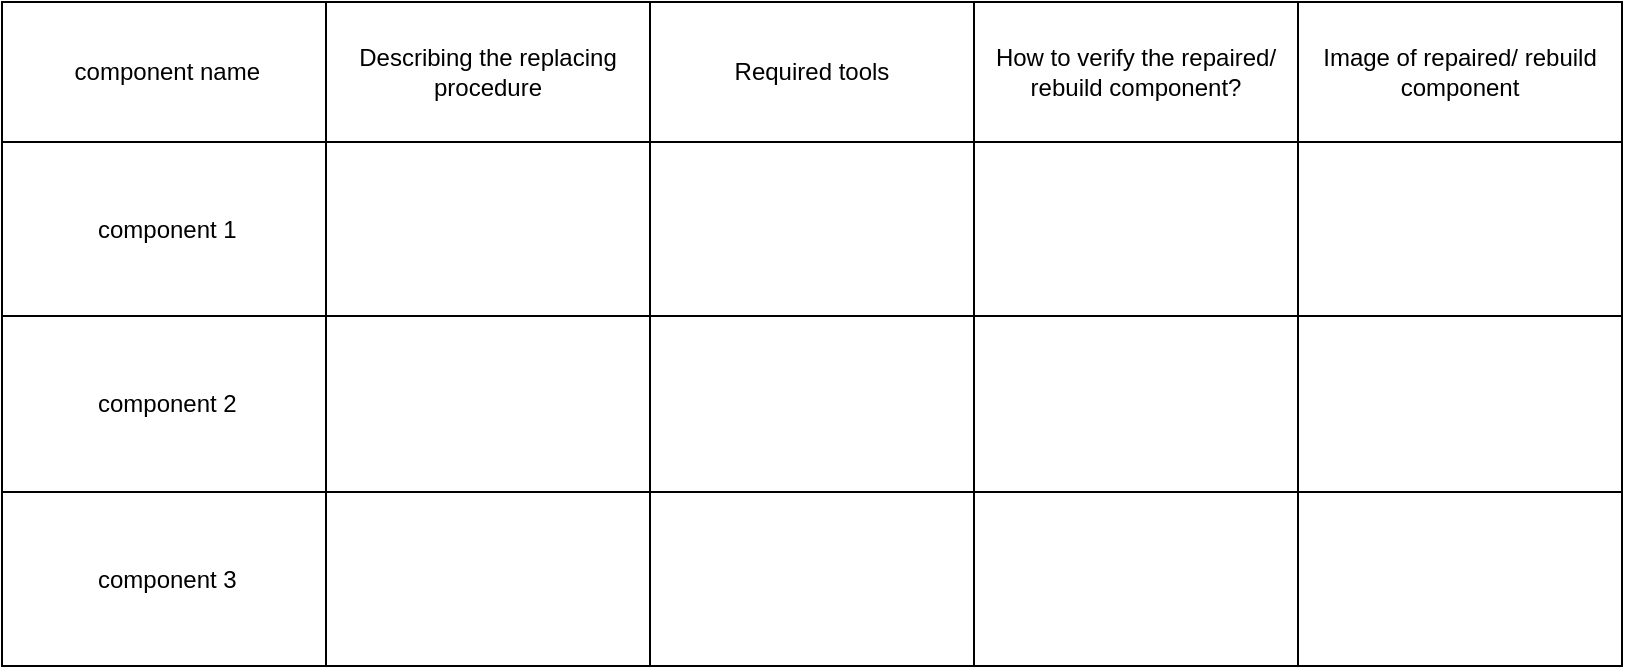 <mxfile version="15.0.6" type="github">
  <diagram id="SeOGA_FBqk7JB-tlpJaV" name="Page-1">
    <mxGraphModel dx="1666" dy="831" grid="1" gridSize="10" guides="1" tooltips="1" connect="1" arrows="1" fold="1" page="1" pageScale="1" pageWidth="827" pageHeight="1169" math="0" shadow="0">
      <root>
        <mxCell id="0" />
        <mxCell id="1" parent="0" />
        <mxCell id="VyauBkOJO5Ct4sv6YupJ-1" value="" style="shape=table;startSize=0;container=1;collapsible=0;childLayout=tableLayout;" vertex="1" parent="1">
          <mxGeometry x="60" y="340" width="810" height="332" as="geometry" />
        </mxCell>
        <mxCell id="VyauBkOJO5Ct4sv6YupJ-2" value="" style="shape=partialRectangle;collapsible=0;dropTarget=0;pointerEvents=0;fillColor=none;top=0;left=0;bottom=0;right=0;points=[[0,0.5],[1,0.5]];portConstraint=eastwest;" vertex="1" parent="VyauBkOJO5Ct4sv6YupJ-1">
          <mxGeometry width="810" height="70" as="geometry" />
        </mxCell>
        <mxCell id="VyauBkOJO5Ct4sv6YupJ-3" value="&amp;nbsp;component name" style="shape=partialRectangle;html=1;whiteSpace=wrap;connectable=0;overflow=hidden;fillColor=none;top=0;left=0;bottom=0;right=0;pointerEvents=1;" vertex="1" parent="VyauBkOJO5Ct4sv6YupJ-2">
          <mxGeometry width="162" height="70" as="geometry" />
        </mxCell>
        <mxCell id="VyauBkOJO5Ct4sv6YupJ-4" value="Describing the replacing procedure" style="shape=partialRectangle;html=1;whiteSpace=wrap;connectable=0;overflow=hidden;fillColor=none;top=0;left=0;bottom=0;right=0;pointerEvents=1;" vertex="1" parent="VyauBkOJO5Ct4sv6YupJ-2">
          <mxGeometry x="162" width="162" height="70" as="geometry" />
        </mxCell>
        <mxCell id="VyauBkOJO5Ct4sv6YupJ-5" value="Required tools " style="shape=partialRectangle;html=1;whiteSpace=wrap;connectable=0;overflow=hidden;fillColor=none;top=0;left=0;bottom=0;right=0;pointerEvents=1;" vertex="1" parent="VyauBkOJO5Ct4sv6YupJ-2">
          <mxGeometry x="324" width="162" height="70" as="geometry" />
        </mxCell>
        <mxCell id="VyauBkOJO5Ct4sv6YupJ-6" value="How to verify the repaired/ rebuild component?" style="shape=partialRectangle;html=1;whiteSpace=wrap;connectable=0;overflow=hidden;fillColor=none;top=0;left=0;bottom=0;right=0;pointerEvents=1;" vertex="1" parent="VyauBkOJO5Ct4sv6YupJ-2">
          <mxGeometry x="486" width="162" height="70" as="geometry" />
        </mxCell>
        <mxCell id="VyauBkOJO5Ct4sv6YupJ-7" value="Image of repaired/ rebuild component" style="shape=partialRectangle;html=1;whiteSpace=wrap;connectable=0;overflow=hidden;fillColor=none;top=0;left=0;bottom=0;right=0;pointerEvents=1;" vertex="1" parent="VyauBkOJO5Ct4sv6YupJ-2">
          <mxGeometry x="648" width="162" height="70" as="geometry" />
        </mxCell>
        <mxCell id="VyauBkOJO5Ct4sv6YupJ-8" value="" style="shape=partialRectangle;collapsible=0;dropTarget=0;pointerEvents=0;fillColor=none;top=0;left=0;bottom=0;right=0;points=[[0,0.5],[1,0.5]];portConstraint=eastwest;" vertex="1" parent="VyauBkOJO5Ct4sv6YupJ-1">
          <mxGeometry y="70" width="810" height="87" as="geometry" />
        </mxCell>
        <mxCell id="VyauBkOJO5Ct4sv6YupJ-9" value="&amp;nbsp;component 1" style="shape=partialRectangle;html=1;whiteSpace=wrap;connectable=0;overflow=hidden;fillColor=none;top=0;left=0;bottom=0;right=0;pointerEvents=1;" vertex="1" parent="VyauBkOJO5Ct4sv6YupJ-8">
          <mxGeometry width="162" height="87" as="geometry" />
        </mxCell>
        <mxCell id="VyauBkOJO5Ct4sv6YupJ-10" value="" style="shape=partialRectangle;html=1;whiteSpace=wrap;connectable=0;overflow=hidden;fillColor=none;top=0;left=0;bottom=0;right=0;pointerEvents=1;" vertex="1" parent="VyauBkOJO5Ct4sv6YupJ-8">
          <mxGeometry x="162" width="162" height="87" as="geometry" />
        </mxCell>
        <mxCell id="VyauBkOJO5Ct4sv6YupJ-11" value="" style="shape=partialRectangle;html=1;whiteSpace=wrap;connectable=0;overflow=hidden;fillColor=none;top=0;left=0;bottom=0;right=0;pointerEvents=1;" vertex="1" parent="VyauBkOJO5Ct4sv6YupJ-8">
          <mxGeometry x="324" width="162" height="87" as="geometry" />
        </mxCell>
        <mxCell id="VyauBkOJO5Ct4sv6YupJ-12" value="" style="shape=partialRectangle;html=1;whiteSpace=wrap;connectable=0;overflow=hidden;fillColor=none;top=0;left=0;bottom=0;right=0;pointerEvents=1;" vertex="1" parent="VyauBkOJO5Ct4sv6YupJ-8">
          <mxGeometry x="486" width="162" height="87" as="geometry" />
        </mxCell>
        <mxCell id="VyauBkOJO5Ct4sv6YupJ-13" value="" style="shape=partialRectangle;html=1;whiteSpace=wrap;connectable=0;overflow=hidden;fillColor=none;top=0;left=0;bottom=0;right=0;pointerEvents=1;" vertex="1" parent="VyauBkOJO5Ct4sv6YupJ-8">
          <mxGeometry x="648" width="162" height="87" as="geometry" />
        </mxCell>
        <mxCell id="VyauBkOJO5Ct4sv6YupJ-14" value="" style="shape=partialRectangle;collapsible=0;dropTarget=0;pointerEvents=0;fillColor=none;top=0;left=0;bottom=0;right=0;points=[[0,0.5],[1,0.5]];portConstraint=eastwest;" vertex="1" parent="VyauBkOJO5Ct4sv6YupJ-1">
          <mxGeometry y="157" width="810" height="88" as="geometry" />
        </mxCell>
        <mxCell id="VyauBkOJO5Ct4sv6YupJ-15" value="&amp;nbsp;component 2" style="shape=partialRectangle;html=1;whiteSpace=wrap;connectable=0;overflow=hidden;fillColor=none;top=0;left=0;bottom=0;right=0;pointerEvents=1;" vertex="1" parent="VyauBkOJO5Ct4sv6YupJ-14">
          <mxGeometry width="162" height="88" as="geometry" />
        </mxCell>
        <mxCell id="VyauBkOJO5Ct4sv6YupJ-16" value="" style="shape=partialRectangle;html=1;whiteSpace=wrap;connectable=0;overflow=hidden;fillColor=none;top=0;left=0;bottom=0;right=0;pointerEvents=1;" vertex="1" parent="VyauBkOJO5Ct4sv6YupJ-14">
          <mxGeometry x="162" width="162" height="88" as="geometry" />
        </mxCell>
        <mxCell id="VyauBkOJO5Ct4sv6YupJ-17" value="" style="shape=partialRectangle;html=1;whiteSpace=wrap;connectable=0;overflow=hidden;fillColor=none;top=0;left=0;bottom=0;right=0;pointerEvents=1;" vertex="1" parent="VyauBkOJO5Ct4sv6YupJ-14">
          <mxGeometry x="324" width="162" height="88" as="geometry" />
        </mxCell>
        <mxCell id="VyauBkOJO5Ct4sv6YupJ-18" value="" style="shape=partialRectangle;html=1;whiteSpace=wrap;connectable=0;overflow=hidden;fillColor=none;top=0;left=0;bottom=0;right=0;pointerEvents=1;" vertex="1" parent="VyauBkOJO5Ct4sv6YupJ-14">
          <mxGeometry x="486" width="162" height="88" as="geometry" />
        </mxCell>
        <mxCell id="VyauBkOJO5Ct4sv6YupJ-19" value="" style="shape=partialRectangle;html=1;whiteSpace=wrap;connectable=0;overflow=hidden;fillColor=none;top=0;left=0;bottom=0;right=0;pointerEvents=1;" vertex="1" parent="VyauBkOJO5Ct4sv6YupJ-14">
          <mxGeometry x="648" width="162" height="88" as="geometry" />
        </mxCell>
        <mxCell id="VyauBkOJO5Ct4sv6YupJ-20" value="" style="shape=partialRectangle;collapsible=0;dropTarget=0;pointerEvents=0;fillColor=none;top=0;left=0;bottom=0;right=0;points=[[0,0.5],[1,0.5]];portConstraint=eastwest;" vertex="1" parent="VyauBkOJO5Ct4sv6YupJ-1">
          <mxGeometry y="245" width="810" height="87" as="geometry" />
        </mxCell>
        <mxCell id="VyauBkOJO5Ct4sv6YupJ-21" value="&amp;nbsp;component 3" style="shape=partialRectangle;html=1;whiteSpace=wrap;connectable=0;overflow=hidden;fillColor=none;top=0;left=0;bottom=0;right=0;pointerEvents=1;" vertex="1" parent="VyauBkOJO5Ct4sv6YupJ-20">
          <mxGeometry width="162" height="87" as="geometry" />
        </mxCell>
        <mxCell id="VyauBkOJO5Ct4sv6YupJ-22" value="" style="shape=partialRectangle;html=1;whiteSpace=wrap;connectable=0;overflow=hidden;fillColor=none;top=0;left=0;bottom=0;right=0;pointerEvents=1;" vertex="1" parent="VyauBkOJO5Ct4sv6YupJ-20">
          <mxGeometry x="162" width="162" height="87" as="geometry" />
        </mxCell>
        <mxCell id="VyauBkOJO5Ct4sv6YupJ-23" value="" style="shape=partialRectangle;html=1;whiteSpace=wrap;connectable=0;overflow=hidden;fillColor=none;top=0;left=0;bottom=0;right=0;pointerEvents=1;" vertex="1" parent="VyauBkOJO5Ct4sv6YupJ-20">
          <mxGeometry x="324" width="162" height="87" as="geometry" />
        </mxCell>
        <mxCell id="VyauBkOJO5Ct4sv6YupJ-24" value="" style="shape=partialRectangle;html=1;whiteSpace=wrap;connectable=0;overflow=hidden;fillColor=none;top=0;left=0;bottom=0;right=0;pointerEvents=1;" vertex="1" parent="VyauBkOJO5Ct4sv6YupJ-20">
          <mxGeometry x="486" width="162" height="87" as="geometry" />
        </mxCell>
        <mxCell id="VyauBkOJO5Ct4sv6YupJ-25" value="" style="shape=partialRectangle;html=1;whiteSpace=wrap;connectable=0;overflow=hidden;fillColor=none;top=0;left=0;bottom=0;right=0;pointerEvents=1;" vertex="1" parent="VyauBkOJO5Ct4sv6YupJ-20">
          <mxGeometry x="648" width="162" height="87" as="geometry" />
        </mxCell>
      </root>
    </mxGraphModel>
  </diagram>
</mxfile>
